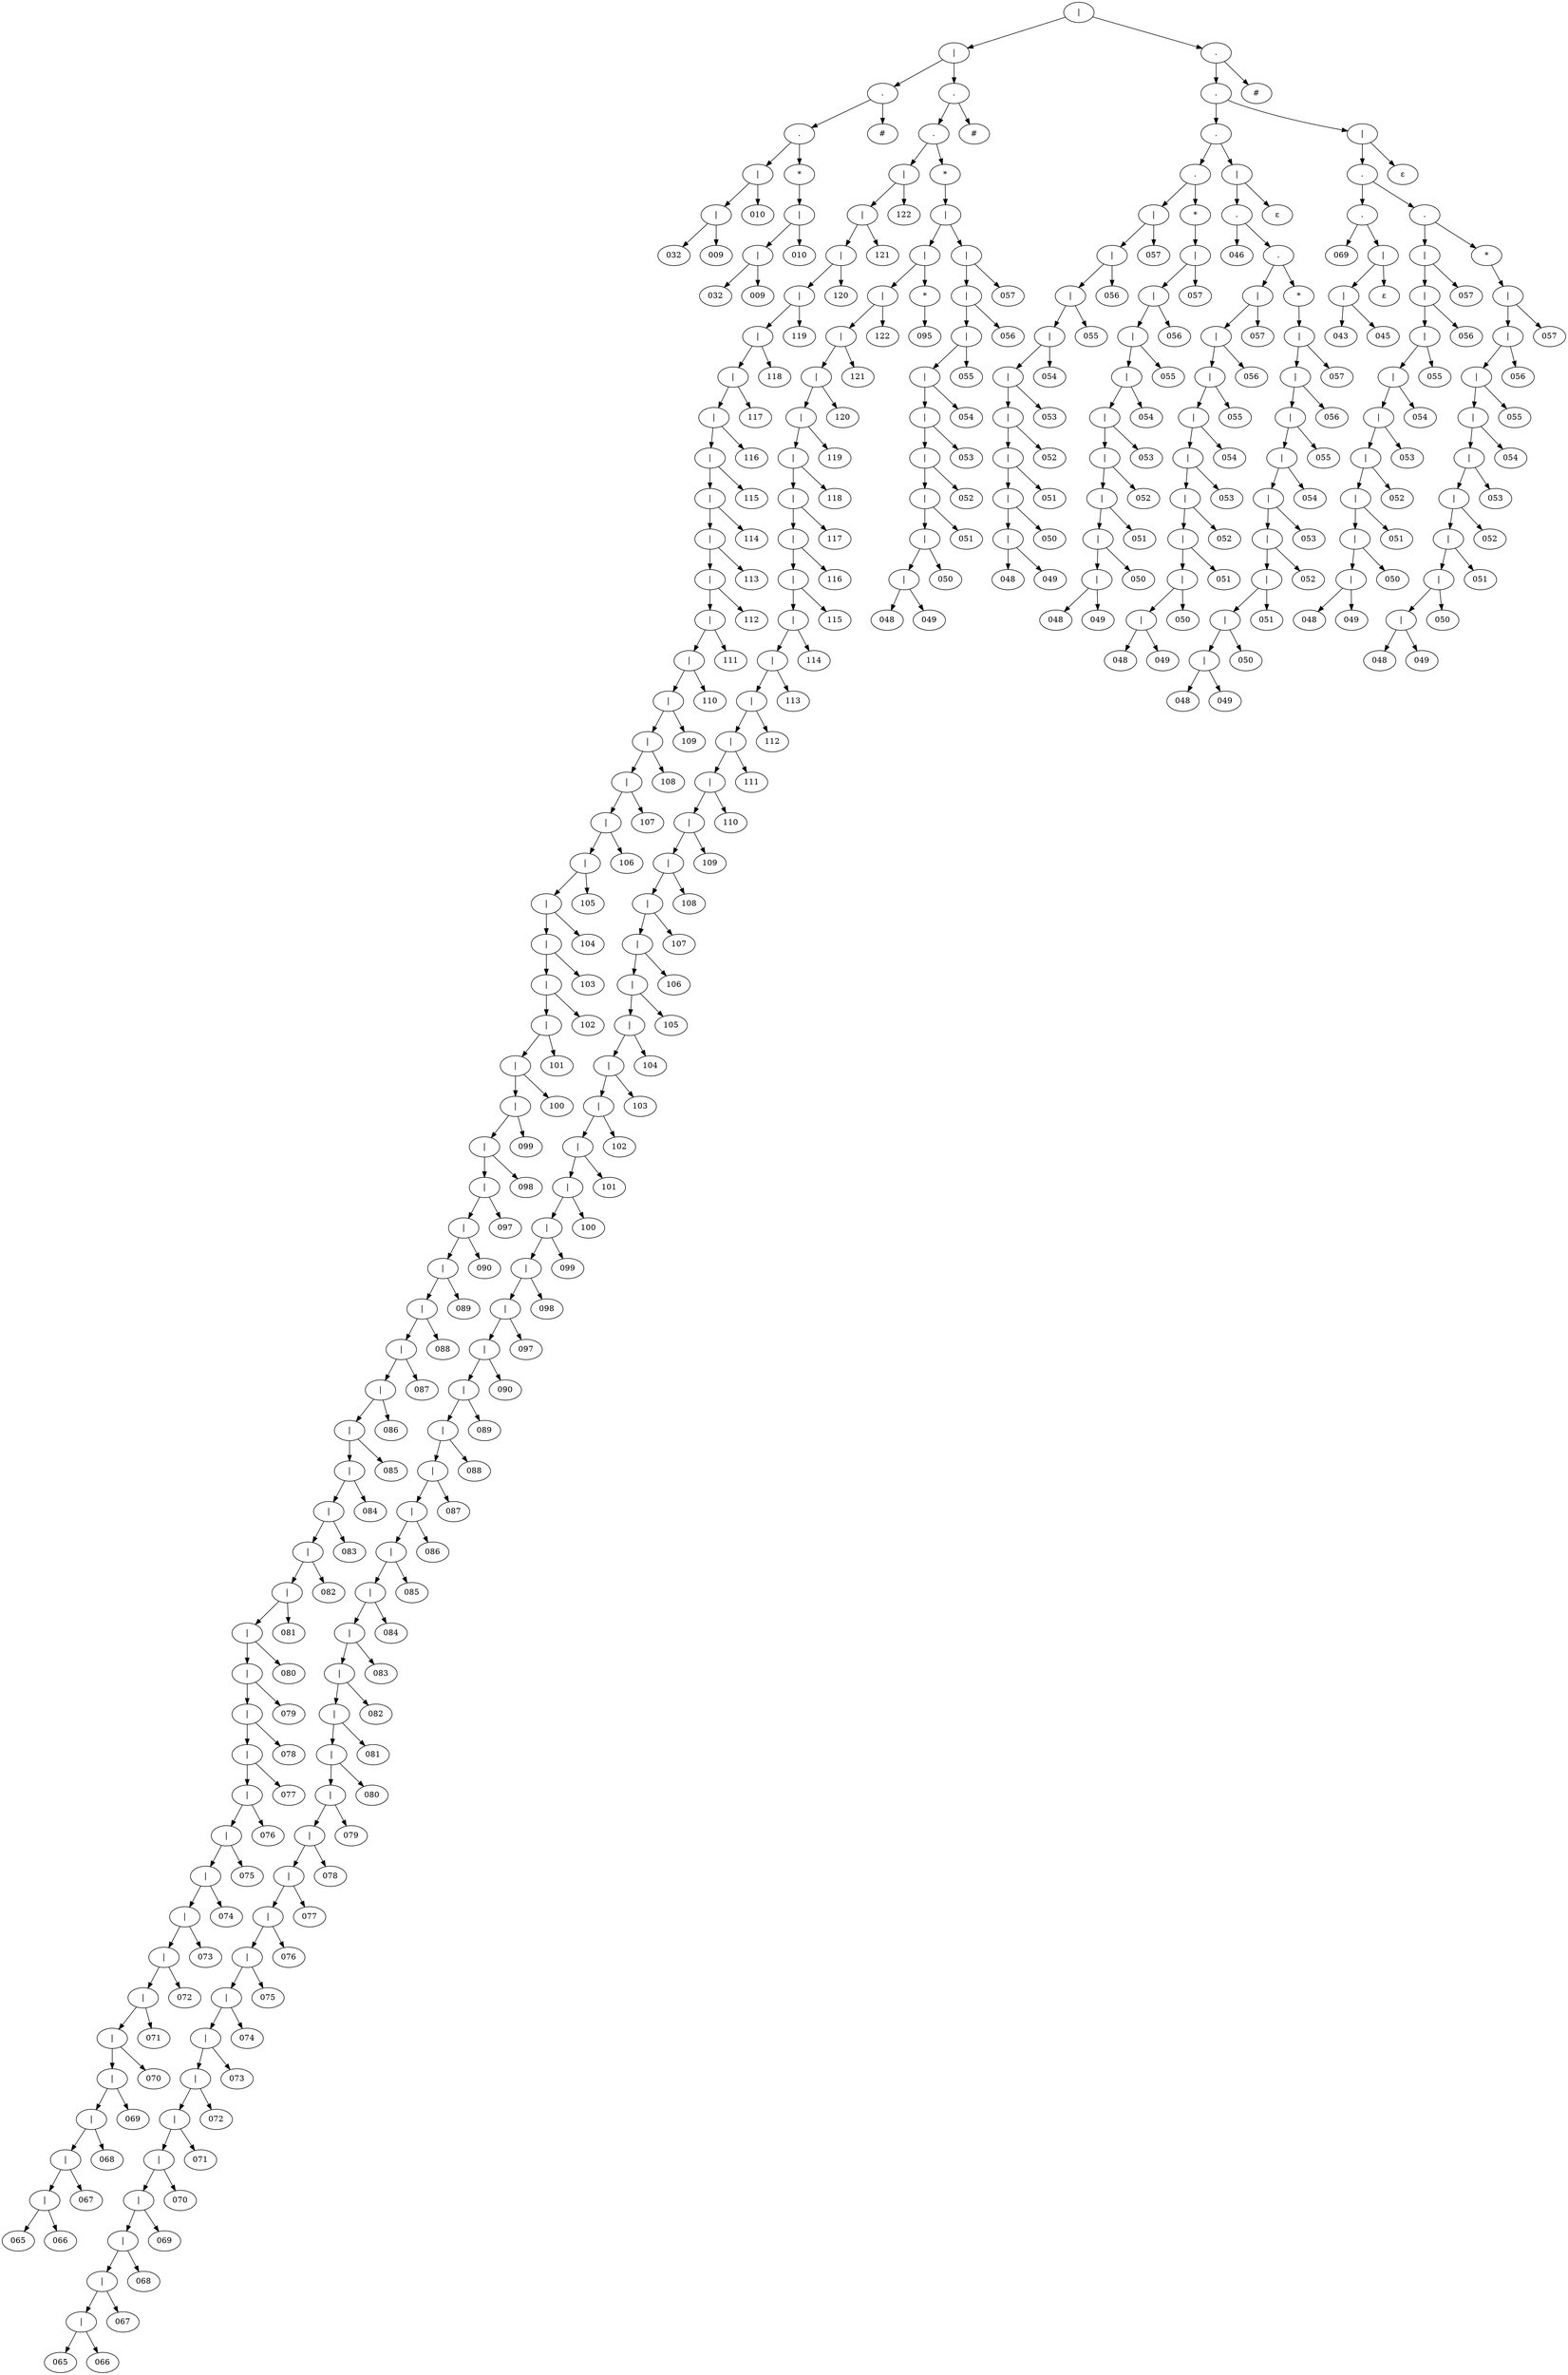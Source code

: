 digraph tree {
	cbd35fa2d4b2470196e22d9d66d23e72 [label="|"]
	f5264347893340f0a4239eed09d8527c [label="|"]
	cbd35fa2d4b2470196e22d9d66d23e72 -> f5264347893340f0a4239eed09d8527c
	efef28cec46b4552a3c065d382ae9299 [label="."]
	f5264347893340f0a4239eed09d8527c -> efef28cec46b4552a3c065d382ae9299
	"057e8b98515749f29aeb0915d7026a24" [label="."]
	efef28cec46b4552a3c065d382ae9299 -> "057e8b98515749f29aeb0915d7026a24"
	"9ade06ffa8de4ad1bcbebdfe685f0f76" [label="|"]
	"057e8b98515749f29aeb0915d7026a24" -> "9ade06ffa8de4ad1bcbebdfe685f0f76"
	"2cba796ab0b0400fb56487a8b6e053da" [label="|"]
	"9ade06ffa8de4ad1bcbebdfe685f0f76" -> "2cba796ab0b0400fb56487a8b6e053da"
	"373dc7b4b1c74bb8a5c7ad65b717c3a9" [label=032]
	"2cba796ab0b0400fb56487a8b6e053da" -> "373dc7b4b1c74bb8a5c7ad65b717c3a9"
	"3d09251984ec4337925384808ab6431f" [label=009]
	"2cba796ab0b0400fb56487a8b6e053da" -> "3d09251984ec4337925384808ab6431f"
	"22dc25c1e5ae41e1837af86f7021f41a" [label=010]
	"9ade06ffa8de4ad1bcbebdfe685f0f76" -> "22dc25c1e5ae41e1837af86f7021f41a"
	"53246bb953064484b94800251ed1361b" [label="*"]
	"057e8b98515749f29aeb0915d7026a24" -> "53246bb953064484b94800251ed1361b"
	"1a0a9a4e7706469c8ed91731888a28f2" [label="|"]
	"53246bb953064484b94800251ed1361b" -> "1a0a9a4e7706469c8ed91731888a28f2"
	f359b5b12f3c4a10b31ba6ab62fd41fb [label="|"]
	"1a0a9a4e7706469c8ed91731888a28f2" -> f359b5b12f3c4a10b31ba6ab62fd41fb
	"370d06d39d26401e80e7f6d0d9098728" [label=032]
	f359b5b12f3c4a10b31ba6ab62fd41fb -> "370d06d39d26401e80e7f6d0d9098728"
	"8b8ec8c88bc44e6ea1144e7afb371a45" [label=009]
	f359b5b12f3c4a10b31ba6ab62fd41fb -> "8b8ec8c88bc44e6ea1144e7afb371a45"
	ec01cfd93e4a4d9f82075fb538e04f06 [label=010]
	"1a0a9a4e7706469c8ed91731888a28f2" -> ec01cfd93e4a4d9f82075fb538e04f06
	"3f0b511a72714cfabb83a08d1b4d1052" [label="#"]
	efef28cec46b4552a3c065d382ae9299 -> "3f0b511a72714cfabb83a08d1b4d1052"
	"9f6ea2d811854147a49bb3ebf88f24ad" [label="."]
	f5264347893340f0a4239eed09d8527c -> "9f6ea2d811854147a49bb3ebf88f24ad"
	"6ae12d701c994fcca855b331e5a1c6ff" [label="."]
	"9f6ea2d811854147a49bb3ebf88f24ad" -> "6ae12d701c994fcca855b331e5a1c6ff"
	"61cca48a604c481abd6195379be9b21f" [label="|"]
	"6ae12d701c994fcca855b331e5a1c6ff" -> "61cca48a604c481abd6195379be9b21f"
	a9837959717b4ee687234dd7f72401c9 [label="|"]
	"61cca48a604c481abd6195379be9b21f" -> a9837959717b4ee687234dd7f72401c9
	"39f0129f71e0439b88a7524b24ab1d89" [label="|"]
	a9837959717b4ee687234dd7f72401c9 -> "39f0129f71e0439b88a7524b24ab1d89"
	b3f1d2b439de482194db577c67feb3d4 [label="|"]
	"39f0129f71e0439b88a7524b24ab1d89" -> b3f1d2b439de482194db577c67feb3d4
	dacdf2a29ac943a7a58b50919cd66a43 [label="|"]
	b3f1d2b439de482194db577c67feb3d4 -> dacdf2a29ac943a7a58b50919cd66a43
	"1c2a213a677540019650dd9facae8018" [label="|"]
	dacdf2a29ac943a7a58b50919cd66a43 -> "1c2a213a677540019650dd9facae8018"
	"3755991cf41d43b2affb3700f862a0b2" [label="|"]
	"1c2a213a677540019650dd9facae8018" -> "3755991cf41d43b2affb3700f862a0b2"
	ebd13b20f2e6411ea0de96652d01ccf9 [label="|"]
	"3755991cf41d43b2affb3700f862a0b2" -> ebd13b20f2e6411ea0de96652d01ccf9
	"5d8ee783f2144cef898635b71bf38b2d" [label="|"]
	ebd13b20f2e6411ea0de96652d01ccf9 -> "5d8ee783f2144cef898635b71bf38b2d"
	"7ad8d22f8e0e44479a5aa656786b3d13" [label="|"]
	"5d8ee783f2144cef898635b71bf38b2d" -> "7ad8d22f8e0e44479a5aa656786b3d13"
	a1165f9aec474243bbc13a7cd418f8c0 [label="|"]
	"7ad8d22f8e0e44479a5aa656786b3d13" -> a1165f9aec474243bbc13a7cd418f8c0
	c77f54e636284a5aa4e8e5eb3302b40a [label="|"]
	a1165f9aec474243bbc13a7cd418f8c0 -> c77f54e636284a5aa4e8e5eb3302b40a
	c8a6cbfc93924926b0e96a3310306d30 [label="|"]
	c77f54e636284a5aa4e8e5eb3302b40a -> c8a6cbfc93924926b0e96a3310306d30
	"1985bf68f31c4528894369c0eab76708" [label="|"]
	c8a6cbfc93924926b0e96a3310306d30 -> "1985bf68f31c4528894369c0eab76708"
	"42424c75392e4b8982582f3df26000ed" [label="|"]
	"1985bf68f31c4528894369c0eab76708" -> "42424c75392e4b8982582f3df26000ed"
	"32b4b0b7e46345aa82ff8bac9482b40c" [label="|"]
	"42424c75392e4b8982582f3df26000ed" -> "32b4b0b7e46345aa82ff8bac9482b40c"
	bb9320df14dc410fb1166dbd57c4008e [label="|"]
	"32b4b0b7e46345aa82ff8bac9482b40c" -> bb9320df14dc410fb1166dbd57c4008e
	"7d3e83e9f24b4609a8da3e21cc3f322c" [label="|"]
	bb9320df14dc410fb1166dbd57c4008e -> "7d3e83e9f24b4609a8da3e21cc3f322c"
	f6a1c1e120c7406daa27feeb68ff38c6 [label="|"]
	"7d3e83e9f24b4609a8da3e21cc3f322c" -> f6a1c1e120c7406daa27feeb68ff38c6
	bba22c5cf862428096a2dc82edd86c1f [label="|"]
	f6a1c1e120c7406daa27feeb68ff38c6 -> bba22c5cf862428096a2dc82edd86c1f
	"3277cfe50d3a4bc886fb6ac5b288100a" [label="|"]
	bba22c5cf862428096a2dc82edd86c1f -> "3277cfe50d3a4bc886fb6ac5b288100a"
	"1caec943d36349488fa2f5dd064509b7" [label="|"]
	"3277cfe50d3a4bc886fb6ac5b288100a" -> "1caec943d36349488fa2f5dd064509b7"
	c83d9be527204486b268171571fac2e0 [label="|"]
	"1caec943d36349488fa2f5dd064509b7" -> c83d9be527204486b268171571fac2e0
	"2ed627953a384b9c83f4c201b2863d79" [label="|"]
	c83d9be527204486b268171571fac2e0 -> "2ed627953a384b9c83f4c201b2863d79"
	cdce7c7b5fca4d06a9c1423a16447d03 [label="|"]
	"2ed627953a384b9c83f4c201b2863d79" -> cdce7c7b5fca4d06a9c1423a16447d03
	fd7a0b639ba94884994421732b147a6e [label="|"]
	cdce7c7b5fca4d06a9c1423a16447d03 -> fd7a0b639ba94884994421732b147a6e
	"5df90c80711e43afa90f0487668f087f" [label="|"]
	fd7a0b639ba94884994421732b147a6e -> "5df90c80711e43afa90f0487668f087f"
	"86e1796392684ac586a18da4eed9e095" [label="|"]
	"5df90c80711e43afa90f0487668f087f" -> "86e1796392684ac586a18da4eed9e095"
	"86bdc774aece4a6e904fee4674fcb726" [label="|"]
	"86e1796392684ac586a18da4eed9e095" -> "86bdc774aece4a6e904fee4674fcb726"
	"7bcadfab7f9d442d8260b7ddd769972e" [label="|"]
	"86bdc774aece4a6e904fee4674fcb726" -> "7bcadfab7f9d442d8260b7ddd769972e"
	ae0dee10e89e43a4a720e73565672a19 [label="|"]
	"7bcadfab7f9d442d8260b7ddd769972e" -> ae0dee10e89e43a4a720e73565672a19
	fd9b4493ca7e4a9ebfdfc64a9b98faa0 [label="|"]
	ae0dee10e89e43a4a720e73565672a19 -> fd9b4493ca7e4a9ebfdfc64a9b98faa0
	"3926c0ec22a34f3b9394fa7ebe083fe5" [label="|"]
	fd9b4493ca7e4a9ebfdfc64a9b98faa0 -> "3926c0ec22a34f3b9394fa7ebe083fe5"
	"3e277c4b65c84da3916e298e5d8fa989" [label="|"]
	"3926c0ec22a34f3b9394fa7ebe083fe5" -> "3e277c4b65c84da3916e298e5d8fa989"
	cfbbb7fe436b4478b48605b28157dad3 [label="|"]
	"3e277c4b65c84da3916e298e5d8fa989" -> cfbbb7fe436b4478b48605b28157dad3
	a815bf3c5cdf4f48983da8de64db781a [label="|"]
	cfbbb7fe436b4478b48605b28157dad3 -> a815bf3c5cdf4f48983da8de64db781a
	"3936f204030a41408504801f003c2626" [label="|"]
	a815bf3c5cdf4f48983da8de64db781a -> "3936f204030a41408504801f003c2626"
	"9c0b5b3ebc36492586a19624294fb3e1" [label="|"]
	"3936f204030a41408504801f003c2626" -> "9c0b5b3ebc36492586a19624294fb3e1"
	"85c4415a3b0649019fff210e776c4f90" [label="|"]
	"9c0b5b3ebc36492586a19624294fb3e1" -> "85c4415a3b0649019fff210e776c4f90"
	"4ad8d25e39ab4c2ba7015f89b463b6ed" [label="|"]
	"85c4415a3b0649019fff210e776c4f90" -> "4ad8d25e39ab4c2ba7015f89b463b6ed"
	"92f2562e37694bdc8e720b6ba775cbdf" [label="|"]
	"4ad8d25e39ab4c2ba7015f89b463b6ed" -> "92f2562e37694bdc8e720b6ba775cbdf"
	f8fa3969918240cd9368fbe1b9ac5e55 [label="|"]
	"92f2562e37694bdc8e720b6ba775cbdf" -> f8fa3969918240cd9368fbe1b9ac5e55
	"416d90f3802c490485663b0587abf9eb" [label="|"]
	f8fa3969918240cd9368fbe1b9ac5e55 -> "416d90f3802c490485663b0587abf9eb"
	"35ac59c1eb6242f08ae1775b23b60cb6" [label="|"]
	"416d90f3802c490485663b0587abf9eb" -> "35ac59c1eb6242f08ae1775b23b60cb6"
	"93fb77ba1d724636ac5d187c09682084" [label="|"]
	"35ac59c1eb6242f08ae1775b23b60cb6" -> "93fb77ba1d724636ac5d187c09682084"
	"25e43f0ee7e547debee64a3ffade6bd0" [label="|"]
	"93fb77ba1d724636ac5d187c09682084" -> "25e43f0ee7e547debee64a3ffade6bd0"
	"13cd45c763d1412ba268d9f867b27e8c" [label="|"]
	"25e43f0ee7e547debee64a3ffade6bd0" -> "13cd45c763d1412ba268d9f867b27e8c"
	"5d79b9254f1f4e8b80eb393dab31221f" [label="|"]
	"13cd45c763d1412ba268d9f867b27e8c" -> "5d79b9254f1f4e8b80eb393dab31221f"
	"08964785f4434fc3b544b8674a0c031a" [label="|"]
	"5d79b9254f1f4e8b80eb393dab31221f" -> "08964785f4434fc3b544b8674a0c031a"
	ff23414758df496294a181925908defa [label="|"]
	"08964785f4434fc3b544b8674a0c031a" -> ff23414758df496294a181925908defa
	"36d21bacdbc64e759a68f7fea93f3b1f" [label="|"]
	ff23414758df496294a181925908defa -> "36d21bacdbc64e759a68f7fea93f3b1f"
	"7bfd2f89051143ebbcc1a2e80961f45e" [label=065]
	"36d21bacdbc64e759a68f7fea93f3b1f" -> "7bfd2f89051143ebbcc1a2e80961f45e"
	"66cf4fdc429e437896c66fa11a7c7a5a" [label=066]
	"36d21bacdbc64e759a68f7fea93f3b1f" -> "66cf4fdc429e437896c66fa11a7c7a5a"
	"9bbd50b14a77400c83e680592ef5fa84" [label=067]
	ff23414758df496294a181925908defa -> "9bbd50b14a77400c83e680592ef5fa84"
	"59a57a2af7084ecdacc1093921704270" [label=068]
	"08964785f4434fc3b544b8674a0c031a" -> "59a57a2af7084ecdacc1093921704270"
	"6edff00ff1a64cc98e4ece779bd1a45c" [label=069]
	"5d79b9254f1f4e8b80eb393dab31221f" -> "6edff00ff1a64cc98e4ece779bd1a45c"
	"7d89a6d2e1a64028b90a544681a21037" [label=070]
	"13cd45c763d1412ba268d9f867b27e8c" -> "7d89a6d2e1a64028b90a544681a21037"
	"6609e0dec8fc49e6acb71c668b31ae53" [label=071]
	"25e43f0ee7e547debee64a3ffade6bd0" -> "6609e0dec8fc49e6acb71c668b31ae53"
	"919bdf13e95047c9b13188e2ffd3595b" [label=072]
	"93fb77ba1d724636ac5d187c09682084" -> "919bdf13e95047c9b13188e2ffd3595b"
	"24e3e641ea884cb393ea1022b9753f98" [label=073]
	"35ac59c1eb6242f08ae1775b23b60cb6" -> "24e3e641ea884cb393ea1022b9753f98"
	be0e253e081f4587b8bca8a4603ff3dd [label=074]
	"416d90f3802c490485663b0587abf9eb" -> be0e253e081f4587b8bca8a4603ff3dd
	"1a321b3ec4c0487f94eda206e7ba2ae7" [label=075]
	f8fa3969918240cd9368fbe1b9ac5e55 -> "1a321b3ec4c0487f94eda206e7ba2ae7"
	"58ca1c0765a74c17aedadcb6ee0b0459" [label=076]
	"92f2562e37694bdc8e720b6ba775cbdf" -> "58ca1c0765a74c17aedadcb6ee0b0459"
	"47379e7c7cd24d39959c915605cebf2b" [label=077]
	"4ad8d25e39ab4c2ba7015f89b463b6ed" -> "47379e7c7cd24d39959c915605cebf2b"
	"30ef917f06df4ea083d491f8b1cdba01" [label=078]
	"85c4415a3b0649019fff210e776c4f90" -> "30ef917f06df4ea083d491f8b1cdba01"
	a5ec01827b11407aa72a629759d8419c [label=079]
	"9c0b5b3ebc36492586a19624294fb3e1" -> a5ec01827b11407aa72a629759d8419c
	"926a3a271f174390bf20a7c862176741" [label=080]
	"3936f204030a41408504801f003c2626" -> "926a3a271f174390bf20a7c862176741"
	aa991b5097a743e18c51db89aec0b25f [label=081]
	a815bf3c5cdf4f48983da8de64db781a -> aa991b5097a743e18c51db89aec0b25f
	"98e8b2e2029543a5ac19d465bb041071" [label=082]
	cfbbb7fe436b4478b48605b28157dad3 -> "98e8b2e2029543a5ac19d465bb041071"
	"10018471d21f49c9a8088b42e761223f" [label=083]
	"3e277c4b65c84da3916e298e5d8fa989" -> "10018471d21f49c9a8088b42e761223f"
	dfbc0ebaf6b74e51960dfe166f22ae8d [label=084]
	"3926c0ec22a34f3b9394fa7ebe083fe5" -> dfbc0ebaf6b74e51960dfe166f22ae8d
	"8c43eb6b0684477a8b6e5a802ede0f69" [label=085]
	fd9b4493ca7e4a9ebfdfc64a9b98faa0 -> "8c43eb6b0684477a8b6e5a802ede0f69"
	"45c98cb5e8134df2baff68e6f9959dca" [label=086]
	ae0dee10e89e43a4a720e73565672a19 -> "45c98cb5e8134df2baff68e6f9959dca"
	"0f50f26f7f9840369264bc2f26f6453d" [label=087]
	"7bcadfab7f9d442d8260b7ddd769972e" -> "0f50f26f7f9840369264bc2f26f6453d"
	"93f8cc9383be44958e307f101827c014" [label=088]
	"86bdc774aece4a6e904fee4674fcb726" -> "93f8cc9383be44958e307f101827c014"
	"0c610cffcf6749038774ad746f69a94b" [label=089]
	"86e1796392684ac586a18da4eed9e095" -> "0c610cffcf6749038774ad746f69a94b"
	fcdad56d9db24b0192a558b973da1390 [label=090]
	"5df90c80711e43afa90f0487668f087f" -> fcdad56d9db24b0192a558b973da1390
	ec8e74cf97d74c72acb8c5370ae1fdd7 [label=097]
	fd7a0b639ba94884994421732b147a6e -> ec8e74cf97d74c72acb8c5370ae1fdd7
	dcfb3823502e4c2cb77c26087632cc34 [label=098]
	cdce7c7b5fca4d06a9c1423a16447d03 -> dcfb3823502e4c2cb77c26087632cc34
	"271e90bb6c054c3fa9ba6a99f3c164a0" [label=099]
	"2ed627953a384b9c83f4c201b2863d79" -> "271e90bb6c054c3fa9ba6a99f3c164a0"
	"63f7ad42706d4fbab1b5abf4a9f33473" [label=100]
	c83d9be527204486b268171571fac2e0 -> "63f7ad42706d4fbab1b5abf4a9f33473"
	aedc2037c6b34316adda32ecefe2d5ba [label=101]
	"1caec943d36349488fa2f5dd064509b7" -> aedc2037c6b34316adda32ecefe2d5ba
	"1e4e9d271a7e42c796e1da334615be1b" [label=102]
	"3277cfe50d3a4bc886fb6ac5b288100a" -> "1e4e9d271a7e42c796e1da334615be1b"
	"411af184630b44729f864141ab42d12a" [label=103]
	bba22c5cf862428096a2dc82edd86c1f -> "411af184630b44729f864141ab42d12a"
	"6ed02b3b918a4889a7aa71937ae3934c" [label=104]
	f6a1c1e120c7406daa27feeb68ff38c6 -> "6ed02b3b918a4889a7aa71937ae3934c"
	f03ee148a8ec485ca66bc10c38766537 [label=105]
	"7d3e83e9f24b4609a8da3e21cc3f322c" -> f03ee148a8ec485ca66bc10c38766537
	"1373971267244aebb9756f17d438a714" [label=106]
	bb9320df14dc410fb1166dbd57c4008e -> "1373971267244aebb9756f17d438a714"
	"0e66a9ec9d674f5e888eff72540f8126" [label=107]
	"32b4b0b7e46345aa82ff8bac9482b40c" -> "0e66a9ec9d674f5e888eff72540f8126"
	ad1b1444793f420e90ece37fd5220d50 [label=108]
	"42424c75392e4b8982582f3df26000ed" -> ad1b1444793f420e90ece37fd5220d50
	bc017d2ad3ba45328db1468dafdc850b [label=109]
	"1985bf68f31c4528894369c0eab76708" -> bc017d2ad3ba45328db1468dafdc850b
	"8b38909c258148f89a87050be77a1ccc" [label=110]
	c8a6cbfc93924926b0e96a3310306d30 -> "8b38909c258148f89a87050be77a1ccc"
	c65f021dc2554b048fb5a95abab47697 [label=111]
	c77f54e636284a5aa4e8e5eb3302b40a -> c65f021dc2554b048fb5a95abab47697
	"44b2223b30f142cd8cc693189b466b53" [label=112]
	a1165f9aec474243bbc13a7cd418f8c0 -> "44b2223b30f142cd8cc693189b466b53"
	"50e3fd5be8cb4f3a861c529bea2bc6e1" [label=113]
	"7ad8d22f8e0e44479a5aa656786b3d13" -> "50e3fd5be8cb4f3a861c529bea2bc6e1"
	"509c675b270743818399992e317e870d" [label=114]
	"5d8ee783f2144cef898635b71bf38b2d" -> "509c675b270743818399992e317e870d"
	"68ca26d03b9c4802aadafaef225b783d" [label=115]
	ebd13b20f2e6411ea0de96652d01ccf9 -> "68ca26d03b9c4802aadafaef225b783d"
	"30560bdd723a4c23a6fcb500b315b634" [label=116]
	"3755991cf41d43b2affb3700f862a0b2" -> "30560bdd723a4c23a6fcb500b315b634"
	"6ff657461c2943d2b532fe326984aeae" [label=117]
	"1c2a213a677540019650dd9facae8018" -> "6ff657461c2943d2b532fe326984aeae"
	"6dda105924d4493aaf19a4a3544e03f7" [label=118]
	dacdf2a29ac943a7a58b50919cd66a43 -> "6dda105924d4493aaf19a4a3544e03f7"
	e0aab66501704e9e9b53c8060277ecb1 [label=119]
	b3f1d2b439de482194db577c67feb3d4 -> e0aab66501704e9e9b53c8060277ecb1
	c1aa5639fd1a46ea8f0e206daf4e6431 [label=120]
	"39f0129f71e0439b88a7524b24ab1d89" -> c1aa5639fd1a46ea8f0e206daf4e6431
	"443d99891668465e843a31a858815e52" [label=121]
	a9837959717b4ee687234dd7f72401c9 -> "443d99891668465e843a31a858815e52"
	"8c12fc2550bc499d8b577197f93e8863" [label=122]
	"61cca48a604c481abd6195379be9b21f" -> "8c12fc2550bc499d8b577197f93e8863"
	d2daf06eccc747f1abdda4ed358af102 [label="*"]
	"6ae12d701c994fcca855b331e5a1c6ff" -> d2daf06eccc747f1abdda4ed358af102
	c08517f66cc8488fbb0dbe12dd6a96aa [label="|"]
	d2daf06eccc747f1abdda4ed358af102 -> c08517f66cc8488fbb0dbe12dd6a96aa
	"834fd4b4dd224ba98b31d8f68485c403" [label="|"]
	c08517f66cc8488fbb0dbe12dd6a96aa -> "834fd4b4dd224ba98b31d8f68485c403"
	c0c78a5231754ed886687957f2d9523f [label="|"]
	"834fd4b4dd224ba98b31d8f68485c403" -> c0c78a5231754ed886687957f2d9523f
	"7a7de3f27bae4b4e8d19c119dcd8e6d4" [label="|"]
	c0c78a5231754ed886687957f2d9523f -> "7a7de3f27bae4b4e8d19c119dcd8e6d4"
	a73ce137b1cf4e5bbea7fc4fcf4aa061 [label="|"]
	"7a7de3f27bae4b4e8d19c119dcd8e6d4" -> a73ce137b1cf4e5bbea7fc4fcf4aa061
	"79a77b0cc4784c9784931382dd76154d" [label="|"]
	a73ce137b1cf4e5bbea7fc4fcf4aa061 -> "79a77b0cc4784c9784931382dd76154d"
	"40f9d13a5d77400da08bccee7635f6c5" [label="|"]
	"79a77b0cc4784c9784931382dd76154d" -> "40f9d13a5d77400da08bccee7635f6c5"
	dcbc5a6b731a471386f807bb17daa48a [label="|"]
	"40f9d13a5d77400da08bccee7635f6c5" -> dcbc5a6b731a471386f807bb17daa48a
	"474c8d18de1146f4a826416b623cc0b4" [label="|"]
	dcbc5a6b731a471386f807bb17daa48a -> "474c8d18de1146f4a826416b623cc0b4"
	ff1b52c5525d4d3e8565c5cc2307aa01 [label="|"]
	"474c8d18de1146f4a826416b623cc0b4" -> ff1b52c5525d4d3e8565c5cc2307aa01
	fcf21905ed2f485db0731221e59baa4c [label="|"]
	ff1b52c5525d4d3e8565c5cc2307aa01 -> fcf21905ed2f485db0731221e59baa4c
	"647d643253974f91b051de68264fed1a" [label="|"]
	fcf21905ed2f485db0731221e59baa4c -> "647d643253974f91b051de68264fed1a"
	"4250166350904204aef8ea3dcc7dff36" [label="|"]
	"647d643253974f91b051de68264fed1a" -> "4250166350904204aef8ea3dcc7dff36"
	"97b9e5d32aaf4516bd3347ec5c0b89ca" [label="|"]
	"4250166350904204aef8ea3dcc7dff36" -> "97b9e5d32aaf4516bd3347ec5c0b89ca"
	"931085cea0e34f30aa29fd252a3d8095" [label="|"]
	"97b9e5d32aaf4516bd3347ec5c0b89ca" -> "931085cea0e34f30aa29fd252a3d8095"
	f30402cf905e4a5ea364d2152765fcdf [label="|"]
	"931085cea0e34f30aa29fd252a3d8095" -> f30402cf905e4a5ea364d2152765fcdf
	"2582e4e278034027a83e375e66aac16a" [label="|"]
	f30402cf905e4a5ea364d2152765fcdf -> "2582e4e278034027a83e375e66aac16a"
	c54d37347c3b4db096b2d6414e476105 [label="|"]
	"2582e4e278034027a83e375e66aac16a" -> c54d37347c3b4db096b2d6414e476105
	"81e3b1242e03441f98e3bcea8779a85b" [label="|"]
	c54d37347c3b4db096b2d6414e476105 -> "81e3b1242e03441f98e3bcea8779a85b"
	"0164e6a06b2b4d23a6159329c35d0704" [label="|"]
	"81e3b1242e03441f98e3bcea8779a85b" -> "0164e6a06b2b4d23a6159329c35d0704"
	a482cb3141d842239a7c94bab14ff75b [label="|"]
	"0164e6a06b2b4d23a6159329c35d0704" -> a482cb3141d842239a7c94bab14ff75b
	"216fb38309b24158bb0788a052ffc093" [label="|"]
	a482cb3141d842239a7c94bab14ff75b -> "216fb38309b24158bb0788a052ffc093"
	e6a9589626ac449b8dd84817c7b94b7f [label="|"]
	"216fb38309b24158bb0788a052ffc093" -> e6a9589626ac449b8dd84817c7b94b7f
	"73ece99bc8a24b488a015a9c5f7c4356" [label="|"]
	e6a9589626ac449b8dd84817c7b94b7f -> "73ece99bc8a24b488a015a9c5f7c4356"
	e8732c3d04cc4fc8ba93121acd3e6d47 [label="|"]
	"73ece99bc8a24b488a015a9c5f7c4356" -> e8732c3d04cc4fc8ba93121acd3e6d47
	"4d2817e8566b4ff783741679a487de02" [label="|"]
	e8732c3d04cc4fc8ba93121acd3e6d47 -> "4d2817e8566b4ff783741679a487de02"
	"2c0e43e9d65948af87d3d19b6bf40058" [label="|"]
	"4d2817e8566b4ff783741679a487de02" -> "2c0e43e9d65948af87d3d19b6bf40058"
	"6f92ac6bc7e6403796b2c23ef9ff0ca7" [label="|"]
	"2c0e43e9d65948af87d3d19b6bf40058" -> "6f92ac6bc7e6403796b2c23ef9ff0ca7"
	"17ed2dbecd294102a2bbcfabfdb79d88" [label="|"]
	"6f92ac6bc7e6403796b2c23ef9ff0ca7" -> "17ed2dbecd294102a2bbcfabfdb79d88"
	b65512bcfa32456c950dd0a72d091b7d [label="|"]
	"17ed2dbecd294102a2bbcfabfdb79d88" -> b65512bcfa32456c950dd0a72d091b7d
	"5b50ff0dedd74872bb7927794a299515" [label="|"]
	b65512bcfa32456c950dd0a72d091b7d -> "5b50ff0dedd74872bb7927794a299515"
	bcb25e52e0cc44178dd8d6003755aade [label="|"]
	"5b50ff0dedd74872bb7927794a299515" -> bcb25e52e0cc44178dd8d6003755aade
	b640eb8519b3416286b765d4306b72a5 [label="|"]
	bcb25e52e0cc44178dd8d6003755aade -> b640eb8519b3416286b765d4306b72a5
	"84a02f64ec934a259d003d85b4b1de95" [label="|"]
	b640eb8519b3416286b765d4306b72a5 -> "84a02f64ec934a259d003d85b4b1de95"
	"2cf5b9cd77094375a3a994b67f6a2634" [label="|"]
	"84a02f64ec934a259d003d85b4b1de95" -> "2cf5b9cd77094375a3a994b67f6a2634"
	"6c7fe3996cb0410a9a880ae7a5eec23a" [label="|"]
	"2cf5b9cd77094375a3a994b67f6a2634" -> "6c7fe3996cb0410a9a880ae7a5eec23a"
	"5458f84f8a4f40ad9444d56611206c6a" [label="|"]
	"6c7fe3996cb0410a9a880ae7a5eec23a" -> "5458f84f8a4f40ad9444d56611206c6a"
	cec58aaf48284cf78de6777693671bcc [label="|"]
	"5458f84f8a4f40ad9444d56611206c6a" -> cec58aaf48284cf78de6777693671bcc
	b58f7dba20494df4826f224a297e2fea [label="|"]
	cec58aaf48284cf78de6777693671bcc -> b58f7dba20494df4826f224a297e2fea
	d6d45a78ccf84baba10e70a0391a560b [label="|"]
	b58f7dba20494df4826f224a297e2fea -> d6d45a78ccf84baba10e70a0391a560b
	"70a87a14eb164525ac1153c192188f33" [label="|"]
	d6d45a78ccf84baba10e70a0391a560b -> "70a87a14eb164525ac1153c192188f33"
	b18709a7a2a34cdd83257c8029228430 [label="|"]
	"70a87a14eb164525ac1153c192188f33" -> b18709a7a2a34cdd83257c8029228430
	"2248ac254a19438c8d70dcdac2082fe3" [label="|"]
	b18709a7a2a34cdd83257c8029228430 -> "2248ac254a19438c8d70dcdac2082fe3"
	"8e24f8b752044009ba189e2d191f4461" [label="|"]
	"2248ac254a19438c8d70dcdac2082fe3" -> "8e24f8b752044009ba189e2d191f4461"
	d80c0bfc5e284bbc9699231e80af81f7 [label="|"]
	"8e24f8b752044009ba189e2d191f4461" -> d80c0bfc5e284bbc9699231e80af81f7
	"7031f807120d4d7faab7425dd6086d4c" [label="|"]
	d80c0bfc5e284bbc9699231e80af81f7 -> "7031f807120d4d7faab7425dd6086d4c"
	ff2aa16c6ab24ff2b785e3460a96dd7d [label="|"]
	"7031f807120d4d7faab7425dd6086d4c" -> ff2aa16c6ab24ff2b785e3460a96dd7d
	"9bbbbe53fb154efbbab34b0858eaf17b" [label="|"]
	ff2aa16c6ab24ff2b785e3460a96dd7d -> "9bbbbe53fb154efbbab34b0858eaf17b"
	c59f6a9b85e74131838e8bd407ddfdfb [label="|"]
	"9bbbbe53fb154efbbab34b0858eaf17b" -> c59f6a9b85e74131838e8bd407ddfdfb
	"4ba2c2bc9a7a481294fceefda9b8b7b6" [label="|"]
	c59f6a9b85e74131838e8bd407ddfdfb -> "4ba2c2bc9a7a481294fceefda9b8b7b6"
	"6456dda710bf468e82e8321543467c2a" [label="|"]
	"4ba2c2bc9a7a481294fceefda9b8b7b6" -> "6456dda710bf468e82e8321543467c2a"
	"924c9055597d481ab3e27bf5d1a8d8b2" [label="|"]
	"6456dda710bf468e82e8321543467c2a" -> "924c9055597d481ab3e27bf5d1a8d8b2"
	"222a5e162b7f469fb0bf919c23a5e659" [label="|"]
	"924c9055597d481ab3e27bf5d1a8d8b2" -> "222a5e162b7f469fb0bf919c23a5e659"
	"279769034e224fb296ea66ce45c627a4" [label=065]
	"222a5e162b7f469fb0bf919c23a5e659" -> "279769034e224fb296ea66ce45c627a4"
	"2f89d851566d4f01850001ef96bb5392" [label=066]
	"222a5e162b7f469fb0bf919c23a5e659" -> "2f89d851566d4f01850001ef96bb5392"
	"242d8a688cac44188eeda5cc4166fe27" [label=067]
	"924c9055597d481ab3e27bf5d1a8d8b2" -> "242d8a688cac44188eeda5cc4166fe27"
	"354dde6c6a8b4cdb8bb0a5e62cd10acf" [label=068]
	"6456dda710bf468e82e8321543467c2a" -> "354dde6c6a8b4cdb8bb0a5e62cd10acf"
	bcd09fe1a69644dd8359717d3e4babc3 [label=069]
	"4ba2c2bc9a7a481294fceefda9b8b7b6" -> bcd09fe1a69644dd8359717d3e4babc3
	"1a5ef7707cd6410aac0a1122389415d3" [label=070]
	c59f6a9b85e74131838e8bd407ddfdfb -> "1a5ef7707cd6410aac0a1122389415d3"
	"01b7b15d1c434bd39fe043adac684453" [label=071]
	"9bbbbe53fb154efbbab34b0858eaf17b" -> "01b7b15d1c434bd39fe043adac684453"
	"96f80243c7c44f42b83e81a702cc6bda" [label=072]
	ff2aa16c6ab24ff2b785e3460a96dd7d -> "96f80243c7c44f42b83e81a702cc6bda"
	d1a5da26b96140bfb4cc890a33094116 [label=073]
	"7031f807120d4d7faab7425dd6086d4c" -> d1a5da26b96140bfb4cc890a33094116
	"41165731e81f4e118bfc76d6bab0368f" [label=074]
	d80c0bfc5e284bbc9699231e80af81f7 -> "41165731e81f4e118bfc76d6bab0368f"
	"7719c29aaae94952be32da3173f2bc0d" [label=075]
	"8e24f8b752044009ba189e2d191f4461" -> "7719c29aaae94952be32da3173f2bc0d"
	"8c121ea452e1488f8b37ce0c2af60ffc" [label=076]
	"2248ac254a19438c8d70dcdac2082fe3" -> "8c121ea452e1488f8b37ce0c2af60ffc"
	"1c6e05455cc7495dad119ab925e334b7" [label=077]
	b18709a7a2a34cdd83257c8029228430 -> "1c6e05455cc7495dad119ab925e334b7"
	"48e5b461655943d680dceb32728c1d69" [label=078]
	"70a87a14eb164525ac1153c192188f33" -> "48e5b461655943d680dceb32728c1d69"
	"6166492e39294018a051c897c31c67b0" [label=079]
	d6d45a78ccf84baba10e70a0391a560b -> "6166492e39294018a051c897c31c67b0"
	"3145bd14fdd14bcd8e324a13f5af7863" [label=080]
	b58f7dba20494df4826f224a297e2fea -> "3145bd14fdd14bcd8e324a13f5af7863"
	"12b2340625a44046aa6a84729e385256" [label=081]
	cec58aaf48284cf78de6777693671bcc -> "12b2340625a44046aa6a84729e385256"
	f22b9e48593b4361888d51e6eb1a3792 [label=082]
	"5458f84f8a4f40ad9444d56611206c6a" -> f22b9e48593b4361888d51e6eb1a3792
	a4b4a004cb9640ce86fbdd22bc9964b0 [label=083]
	"6c7fe3996cb0410a9a880ae7a5eec23a" -> a4b4a004cb9640ce86fbdd22bc9964b0
	"9d38aeb1031e4450ac4b44721d6d05b7" [label=084]
	"2cf5b9cd77094375a3a994b67f6a2634" -> "9d38aeb1031e4450ac4b44721d6d05b7"
	"2544e7bc41cd4c53ba581ed41ef701dc" [label=085]
	"84a02f64ec934a259d003d85b4b1de95" -> "2544e7bc41cd4c53ba581ed41ef701dc"
	"62a66f4c730d4c13bcb57bcee30e9bd8" [label=086]
	b640eb8519b3416286b765d4306b72a5 -> "62a66f4c730d4c13bcb57bcee30e9bd8"
	c97f4899834744c095dd1c00ee3b20e0 [label=087]
	bcb25e52e0cc44178dd8d6003755aade -> c97f4899834744c095dd1c00ee3b20e0
	"39278592ece440f2af42286eff3be7dd" [label=088]
	"5b50ff0dedd74872bb7927794a299515" -> "39278592ece440f2af42286eff3be7dd"
	"192132b61c814790acbd7cca855d92e2" [label=089]
	b65512bcfa32456c950dd0a72d091b7d -> "192132b61c814790acbd7cca855d92e2"
	"89a90f999f4a43b685345d392bf1bf8b" [label=090]
	"17ed2dbecd294102a2bbcfabfdb79d88" -> "89a90f999f4a43b685345d392bf1bf8b"
	"2ff97cf716f94581a4f43b54296d5c76" [label=097]
	"6f92ac6bc7e6403796b2c23ef9ff0ca7" -> "2ff97cf716f94581a4f43b54296d5c76"
	"31d1d71aa7f646faabded283fb377c94" [label=098]
	"2c0e43e9d65948af87d3d19b6bf40058" -> "31d1d71aa7f646faabded283fb377c94"
	de0d6dde3c3941f5919be305c86c879f [label=099]
	"4d2817e8566b4ff783741679a487de02" -> de0d6dde3c3941f5919be305c86c879f
	"412c9c8fe8ad4982915a4dab343d9e42" [label=100]
	e8732c3d04cc4fc8ba93121acd3e6d47 -> "412c9c8fe8ad4982915a4dab343d9e42"
	"35e3fc9eb4d1427a8828047f7a696fcb" [label=101]
	"73ece99bc8a24b488a015a9c5f7c4356" -> "35e3fc9eb4d1427a8828047f7a696fcb"
	e244cd2fc9244951a93e3aa730ed7165 [label=102]
	e6a9589626ac449b8dd84817c7b94b7f -> e244cd2fc9244951a93e3aa730ed7165
	"612caf17065b4e6dae3b8dc765e5d073" [label=103]
	"216fb38309b24158bb0788a052ffc093" -> "612caf17065b4e6dae3b8dc765e5d073"
	"3aa82852ea6c4d1d9022d11e638aa040" [label=104]
	a482cb3141d842239a7c94bab14ff75b -> "3aa82852ea6c4d1d9022d11e638aa040"
	fd2431b0ae5e4fcfb7765bd94169220d [label=105]
	"0164e6a06b2b4d23a6159329c35d0704" -> fd2431b0ae5e4fcfb7765bd94169220d
	af388c02301141e29838eaf69de4728c [label=106]
	"81e3b1242e03441f98e3bcea8779a85b" -> af388c02301141e29838eaf69de4728c
	fde5f4a9c19f42038361853d688cd15b [label=107]
	c54d37347c3b4db096b2d6414e476105 -> fde5f4a9c19f42038361853d688cd15b
	e7586fff77854e098f8ba2f9fd0d679c [label=108]
	"2582e4e278034027a83e375e66aac16a" -> e7586fff77854e098f8ba2f9fd0d679c
	"6e5cb37282d04eadad636534a2fd0ada" [label=109]
	f30402cf905e4a5ea364d2152765fcdf -> "6e5cb37282d04eadad636534a2fd0ada"
	"7aa5ae4bbf404a8b81da67b2a0f8247f" [label=110]
	"931085cea0e34f30aa29fd252a3d8095" -> "7aa5ae4bbf404a8b81da67b2a0f8247f"
	"96482eeb0ff24e4d85e9c354d3f3cf1c" [label=111]
	"97b9e5d32aaf4516bd3347ec5c0b89ca" -> "96482eeb0ff24e4d85e9c354d3f3cf1c"
	"98a92cf7f67b4ea38a806e2d0b2ab779" [label=112]
	"4250166350904204aef8ea3dcc7dff36" -> "98a92cf7f67b4ea38a806e2d0b2ab779"
	"72596c9e43fa4ae19b822ceb7737332c" [label=113]
	"647d643253974f91b051de68264fed1a" -> "72596c9e43fa4ae19b822ceb7737332c"
	"4ed88853139c4cc7a021c6b277015dd5" [label=114]
	fcf21905ed2f485db0731221e59baa4c -> "4ed88853139c4cc7a021c6b277015dd5"
	"8ab0e5b7aa3c4757b0d7785755f2223e" [label=115]
	ff1b52c5525d4d3e8565c5cc2307aa01 -> "8ab0e5b7aa3c4757b0d7785755f2223e"
	f1a188364396497b8d52c9495a7ab493 [label=116]
	"474c8d18de1146f4a826416b623cc0b4" -> f1a188364396497b8d52c9495a7ab493
	d593e8e864b04328a59d7c8186a67cce [label=117]
	dcbc5a6b731a471386f807bb17daa48a -> d593e8e864b04328a59d7c8186a67cce
	"016849474927495082734a585867a294" [label=118]
	"40f9d13a5d77400da08bccee7635f6c5" -> "016849474927495082734a585867a294"
	ffbaede1bba94dcc9567318a95c5bd5c [label=119]
	"79a77b0cc4784c9784931382dd76154d" -> ffbaede1bba94dcc9567318a95c5bd5c
	"5103ec4c9ce34deca79c70a16a082a7a" [label=120]
	a73ce137b1cf4e5bbea7fc4fcf4aa061 -> "5103ec4c9ce34deca79c70a16a082a7a"
	"1c3d724a75eb4d4595092f21c0bf4e22" [label=121]
	"7a7de3f27bae4b4e8d19c119dcd8e6d4" -> "1c3d724a75eb4d4595092f21c0bf4e22"
	"87cdee769126483d9867aa58d92e6943" [label=122]
	c0c78a5231754ed886687957f2d9523f -> "87cdee769126483d9867aa58d92e6943"
	ea576c96965a4b618ea977e730a1710a [label="*"]
	"834fd4b4dd224ba98b31d8f68485c403" -> ea576c96965a4b618ea977e730a1710a
	"7d0e30050aee46b6912e666e81d3cef5" [label=095]
	ea576c96965a4b618ea977e730a1710a -> "7d0e30050aee46b6912e666e81d3cef5"
	"8587cb0534984b9fb1903ac20993e6aa" [label="|"]
	c08517f66cc8488fbb0dbe12dd6a96aa -> "8587cb0534984b9fb1903ac20993e6aa"
	"20b806d3f030483180cc221923d4f187" [label="|"]
	"8587cb0534984b9fb1903ac20993e6aa" -> "20b806d3f030483180cc221923d4f187"
	"75815faacc6b4477ae9ee0666884ba07" [label="|"]
	"20b806d3f030483180cc221923d4f187" -> "75815faacc6b4477ae9ee0666884ba07"
	dd2f6f5c3f6c458da7def4d6ebadc0ff [label="|"]
	"75815faacc6b4477ae9ee0666884ba07" -> dd2f6f5c3f6c458da7def4d6ebadc0ff
	"4b6f5bc259b14d1ebb1604926651d815" [label="|"]
	dd2f6f5c3f6c458da7def4d6ebadc0ff -> "4b6f5bc259b14d1ebb1604926651d815"
	"9d5ebcb572064f00afe352730777b42e" [label="|"]
	"4b6f5bc259b14d1ebb1604926651d815" -> "9d5ebcb572064f00afe352730777b42e"
	"8d7701da2e80471194e27ded2c46a74c" [label="|"]
	"9d5ebcb572064f00afe352730777b42e" -> "8d7701da2e80471194e27ded2c46a74c"
	"2172909c895448a8a7fe7a2ac9b81d69" [label="|"]
	"8d7701da2e80471194e27ded2c46a74c" -> "2172909c895448a8a7fe7a2ac9b81d69"
	"06f87d0b40dd4d5c85a51798e55b53f7" [label="|"]
	"2172909c895448a8a7fe7a2ac9b81d69" -> "06f87d0b40dd4d5c85a51798e55b53f7"
	e1d6dafda38347f496e15da75725a111 [label=048]
	"06f87d0b40dd4d5c85a51798e55b53f7" -> e1d6dafda38347f496e15da75725a111
	"1727316fd3e1455c9dcf8b11b7315b0b" [label=049]
	"06f87d0b40dd4d5c85a51798e55b53f7" -> "1727316fd3e1455c9dcf8b11b7315b0b"
	"85753343e39d438cb42dc068104915b3" [label=050]
	"2172909c895448a8a7fe7a2ac9b81d69" -> "85753343e39d438cb42dc068104915b3"
	fcdaef0b8d0f403981883b3ec1a61d0a [label=051]
	"8d7701da2e80471194e27ded2c46a74c" -> fcdaef0b8d0f403981883b3ec1a61d0a
	f5bb69102e834442976e1bf1052e6f28 [label=052]
	"9d5ebcb572064f00afe352730777b42e" -> f5bb69102e834442976e1bf1052e6f28
	"141de6ed8c5b47f88bba297f51fdcb83" [label=053]
	"4b6f5bc259b14d1ebb1604926651d815" -> "141de6ed8c5b47f88bba297f51fdcb83"
	"3b1990e314e94b459e37403777aa025f" [label=054]
	dd2f6f5c3f6c458da7def4d6ebadc0ff -> "3b1990e314e94b459e37403777aa025f"
	"9a1036d3562f4f1493666edc1e44f0e6" [label=055]
	"75815faacc6b4477ae9ee0666884ba07" -> "9a1036d3562f4f1493666edc1e44f0e6"
	"590bd92adaa44888b2eb8bfa9591b9f9" [label=056]
	"20b806d3f030483180cc221923d4f187" -> "590bd92adaa44888b2eb8bfa9591b9f9"
	"6431eadb0be244d4a2fdf4a440439021" [label=057]
	"8587cb0534984b9fb1903ac20993e6aa" -> "6431eadb0be244d4a2fdf4a440439021"
	"2ad9229f0fe444e3b0a485962329fd9a" [label="#"]
	"9f6ea2d811854147a49bb3ebf88f24ad" -> "2ad9229f0fe444e3b0a485962329fd9a"
	"5bca14600d464e8c8f6bdcc45783c064" [label="."]
	cbd35fa2d4b2470196e22d9d66d23e72 -> "5bca14600d464e8c8f6bdcc45783c064"
	"2138b10fd77d4e3999a96a6864b2e38a" [label="."]
	"5bca14600d464e8c8f6bdcc45783c064" -> "2138b10fd77d4e3999a96a6864b2e38a"
	"437b725ba6bd48a98f992a3f7c9446d9" [label="."]
	"2138b10fd77d4e3999a96a6864b2e38a" -> "437b725ba6bd48a98f992a3f7c9446d9"
	f1ce7181a68144d78a1a748d8adb2ed1 [label="."]
	"437b725ba6bd48a98f992a3f7c9446d9" -> f1ce7181a68144d78a1a748d8adb2ed1
	d1b6c1a5cf4f48a6b5bfd201738943f3 [label="|"]
	f1ce7181a68144d78a1a748d8adb2ed1 -> d1b6c1a5cf4f48a6b5bfd201738943f3
	ec67271b6c7549d09b30cda839c4b5b7 [label="|"]
	d1b6c1a5cf4f48a6b5bfd201738943f3 -> ec67271b6c7549d09b30cda839c4b5b7
	"49b376bb45974e8e8eba55ce72f0ff1f" [label="|"]
	ec67271b6c7549d09b30cda839c4b5b7 -> "49b376bb45974e8e8eba55ce72f0ff1f"
	dd2b7eb3d9a74a2aaa5ef265164666be [label="|"]
	"49b376bb45974e8e8eba55ce72f0ff1f" -> dd2b7eb3d9a74a2aaa5ef265164666be
	fbae2e6b46774ffcb1b1e0c6c9e75819 [label="|"]
	dd2b7eb3d9a74a2aaa5ef265164666be -> fbae2e6b46774ffcb1b1e0c6c9e75819
	c0690a401cf54e3fa7fb95595a50fd32 [label="|"]
	fbae2e6b46774ffcb1b1e0c6c9e75819 -> c0690a401cf54e3fa7fb95595a50fd32
	e2a99ee078ad4c828dde3beed3468e40 [label="|"]
	c0690a401cf54e3fa7fb95595a50fd32 -> e2a99ee078ad4c828dde3beed3468e40
	a54641f41c7e43b0a726a87a69cab584 [label="|"]
	e2a99ee078ad4c828dde3beed3468e40 -> a54641f41c7e43b0a726a87a69cab584
	"92f1fec26159416db4c3c8c47c84a496" [label="|"]
	a54641f41c7e43b0a726a87a69cab584 -> "92f1fec26159416db4c3c8c47c84a496"
	"05e3200d02074fcb916b4a3ec55c75a0" [label=048]
	"92f1fec26159416db4c3c8c47c84a496" -> "05e3200d02074fcb916b4a3ec55c75a0"
	"62348bcf90e748bfa10af777247a6cfd" [label=049]
	"92f1fec26159416db4c3c8c47c84a496" -> "62348bcf90e748bfa10af777247a6cfd"
	"14344de985514c1c889c0f3a3ad3bd70" [label=050]
	a54641f41c7e43b0a726a87a69cab584 -> "14344de985514c1c889c0f3a3ad3bd70"
	"076d1b3c0e244ffca277ee8747f18add" [label=051]
	e2a99ee078ad4c828dde3beed3468e40 -> "076d1b3c0e244ffca277ee8747f18add"
	"2a07f514d4604e0595bf31640fa89344" [label=052]
	c0690a401cf54e3fa7fb95595a50fd32 -> "2a07f514d4604e0595bf31640fa89344"
	"148e536a22844f0baebb827d418c4cee" [label=053]
	fbae2e6b46774ffcb1b1e0c6c9e75819 -> "148e536a22844f0baebb827d418c4cee"
	eeeff749eba04c8795125593c9202e9a [label=054]
	dd2b7eb3d9a74a2aaa5ef265164666be -> eeeff749eba04c8795125593c9202e9a
	fb3311e5bbe844cebd7e61e077bad769 [label=055]
	"49b376bb45974e8e8eba55ce72f0ff1f" -> fb3311e5bbe844cebd7e61e077bad769
	da3d900fd58c493a97269556ef7fcf6e [label=056]
	ec67271b6c7549d09b30cda839c4b5b7 -> da3d900fd58c493a97269556ef7fcf6e
	b2f636d4a2784127a4133a6ed5128e26 [label=057]
	d1b6c1a5cf4f48a6b5bfd201738943f3 -> b2f636d4a2784127a4133a6ed5128e26
	a11298ea069441f58fd5a73e2c3cf272 [label="*"]
	f1ce7181a68144d78a1a748d8adb2ed1 -> a11298ea069441f58fd5a73e2c3cf272
	b93ae7200c1549469b9b6e8c8ef23cfc [label="|"]
	a11298ea069441f58fd5a73e2c3cf272 -> b93ae7200c1549469b9b6e8c8ef23cfc
	d732d9f19e4946638a263a5435ee4ab8 [label="|"]
	b93ae7200c1549469b9b6e8c8ef23cfc -> d732d9f19e4946638a263a5435ee4ab8
	"9430a7e2c8d040b69faabc0fa18400e5" [label="|"]
	d732d9f19e4946638a263a5435ee4ab8 -> "9430a7e2c8d040b69faabc0fa18400e5"
	"7b00aa7796e64d0f98aefb148afad17b" [label="|"]
	"9430a7e2c8d040b69faabc0fa18400e5" -> "7b00aa7796e64d0f98aefb148afad17b"
	"284c8d2db7a242ff9c706b84f2bf3201" [label="|"]
	"7b00aa7796e64d0f98aefb148afad17b" -> "284c8d2db7a242ff9c706b84f2bf3201"
	"805a49e5e8a748bab74bcd99968468d4" [label="|"]
	"284c8d2db7a242ff9c706b84f2bf3201" -> "805a49e5e8a748bab74bcd99968468d4"
	"0c1ffd9232a94fd38a3d763916717d6f" [label="|"]
	"805a49e5e8a748bab74bcd99968468d4" -> "0c1ffd9232a94fd38a3d763916717d6f"
	a4decd20a9364b59b4ed0a86cb2c4f0d [label="|"]
	"0c1ffd9232a94fd38a3d763916717d6f" -> a4decd20a9364b59b4ed0a86cb2c4f0d
	"966f07c0bb444eb8b4adc68f59bfec38" [label="|"]
	a4decd20a9364b59b4ed0a86cb2c4f0d -> "966f07c0bb444eb8b4adc68f59bfec38"
	"333fb412411a4b24be21fd4d85c7027c" [label=048]
	"966f07c0bb444eb8b4adc68f59bfec38" -> "333fb412411a4b24be21fd4d85c7027c"
	"172dcf08a49449b8a59fdc0d3735a3b7" [label=049]
	"966f07c0bb444eb8b4adc68f59bfec38" -> "172dcf08a49449b8a59fdc0d3735a3b7"
	"5ce77215012747ba88297b1150216096" [label=050]
	a4decd20a9364b59b4ed0a86cb2c4f0d -> "5ce77215012747ba88297b1150216096"
	"3b48c6e4c74349518018cdaadd10c502" [label=051]
	"0c1ffd9232a94fd38a3d763916717d6f" -> "3b48c6e4c74349518018cdaadd10c502"
	"41cfcdb3ac284067a93dd28ad9d93612" [label=052]
	"805a49e5e8a748bab74bcd99968468d4" -> "41cfcdb3ac284067a93dd28ad9d93612"
	d11bf8e5be13474e86f1192d07d3aa39 [label=053]
	"284c8d2db7a242ff9c706b84f2bf3201" -> d11bf8e5be13474e86f1192d07d3aa39
	"5fd00ec4f9a04c859d80cd8a1aabafd8" [label=054]
	"7b00aa7796e64d0f98aefb148afad17b" -> "5fd00ec4f9a04c859d80cd8a1aabafd8"
	"89a3108b2b9642bf8e917c42b62a1a7d" [label=055]
	"9430a7e2c8d040b69faabc0fa18400e5" -> "89a3108b2b9642bf8e917c42b62a1a7d"
	"6f2546bd27d7409aab0e66a2435c2a74" [label=056]
	d732d9f19e4946638a263a5435ee4ab8 -> "6f2546bd27d7409aab0e66a2435c2a74"
	bcfe81be29ca452d86bc8cce06a4a574 [label=057]
	b93ae7200c1549469b9b6e8c8ef23cfc -> bcfe81be29ca452d86bc8cce06a4a574
	"15c2577081d147949d8cd55810442990" [label="|"]
	"437b725ba6bd48a98f992a3f7c9446d9" -> "15c2577081d147949d8cd55810442990"
	"748e8e436b0349bf8a1c6e852ab75de3" [label="."]
	"15c2577081d147949d8cd55810442990" -> "748e8e436b0349bf8a1c6e852ab75de3"
	c532c51255bd45d28dc7526646b80554 [label=046]
	"748e8e436b0349bf8a1c6e852ab75de3" -> c532c51255bd45d28dc7526646b80554
	"38bc447425db4e1380a70bc1776fa908" [label="."]
	"748e8e436b0349bf8a1c6e852ab75de3" -> "38bc447425db4e1380a70bc1776fa908"
	"14db918b39d74eb19756cb837bc640e6" [label="|"]
	"38bc447425db4e1380a70bc1776fa908" -> "14db918b39d74eb19756cb837bc640e6"
	a7dfe50ad25b47f2b8b9abc60d52363e [label="|"]
	"14db918b39d74eb19756cb837bc640e6" -> a7dfe50ad25b47f2b8b9abc60d52363e
	"387cb19176bd4377bfe3896c6a73f58f" [label="|"]
	a7dfe50ad25b47f2b8b9abc60d52363e -> "387cb19176bd4377bfe3896c6a73f58f"
	faff2fb6722f4026addc2d485bc63f5c [label="|"]
	"387cb19176bd4377bfe3896c6a73f58f" -> faff2fb6722f4026addc2d485bc63f5c
	"9701b754c50a47a8b6fcb2e44d4fd24c" [label="|"]
	faff2fb6722f4026addc2d485bc63f5c -> "9701b754c50a47a8b6fcb2e44d4fd24c"
	"103e55888cce414ba6054104b59c46e9" [label="|"]
	"9701b754c50a47a8b6fcb2e44d4fd24c" -> "103e55888cce414ba6054104b59c46e9"
	"1dc946caaad0404e859e2b8e5768221f" [label="|"]
	"103e55888cce414ba6054104b59c46e9" -> "1dc946caaad0404e859e2b8e5768221f"
	"1d5f4ea7b83c4dd4a2e13c459657ee2b" [label="|"]
	"1dc946caaad0404e859e2b8e5768221f" -> "1d5f4ea7b83c4dd4a2e13c459657ee2b"
	"0abd2046e95e41f3a7178a2352cd1f0f" [label="|"]
	"1d5f4ea7b83c4dd4a2e13c459657ee2b" -> "0abd2046e95e41f3a7178a2352cd1f0f"
	bd070f2cfbe54262bc6087c0c223f792 [label=048]
	"0abd2046e95e41f3a7178a2352cd1f0f" -> bd070f2cfbe54262bc6087c0c223f792
	ca0184b2308c46dcacc7f670dfdbb77b [label=049]
	"0abd2046e95e41f3a7178a2352cd1f0f" -> ca0184b2308c46dcacc7f670dfdbb77b
	"5241ee13c85149578e7d605603521f77" [label=050]
	"1d5f4ea7b83c4dd4a2e13c459657ee2b" -> "5241ee13c85149578e7d605603521f77"
	"0f6fe22fe5ba42abacab8c7448c2401c" [label=051]
	"1dc946caaad0404e859e2b8e5768221f" -> "0f6fe22fe5ba42abacab8c7448c2401c"
	"051e0c7fc1984561a79fbd7bcb22508b" [label=052]
	"103e55888cce414ba6054104b59c46e9" -> "051e0c7fc1984561a79fbd7bcb22508b"
	"2c245b67a7f74093bc415702422183ac" [label=053]
	"9701b754c50a47a8b6fcb2e44d4fd24c" -> "2c245b67a7f74093bc415702422183ac"
	b38fa94394904a3ca603f69de80b3066 [label=054]
	faff2fb6722f4026addc2d485bc63f5c -> b38fa94394904a3ca603f69de80b3066
	e4551848904c47a39d772b6d678c4024 [label=055]
	"387cb19176bd4377bfe3896c6a73f58f" -> e4551848904c47a39d772b6d678c4024
	"14b55bcb10cc43a7ba0440733607e622" [label=056]
	a7dfe50ad25b47f2b8b9abc60d52363e -> "14b55bcb10cc43a7ba0440733607e622"
	c8370a5f6835446fa9725746ec06c944 [label=057]
	"14db918b39d74eb19756cb837bc640e6" -> c8370a5f6835446fa9725746ec06c944
	"0a7f96d552d646b6a0e7aa9f48255640" [label="*"]
	"38bc447425db4e1380a70bc1776fa908" -> "0a7f96d552d646b6a0e7aa9f48255640"
	"26d552c97051432cb3208cbae8561ecc" [label="|"]
	"0a7f96d552d646b6a0e7aa9f48255640" -> "26d552c97051432cb3208cbae8561ecc"
	c06409aa17b94f42a531160a2752d14c [label="|"]
	"26d552c97051432cb3208cbae8561ecc" -> c06409aa17b94f42a531160a2752d14c
	"6d61c01d08754d24b3c8a43148fde280" [label="|"]
	c06409aa17b94f42a531160a2752d14c -> "6d61c01d08754d24b3c8a43148fde280"
	b896de7bcb9b4eb791f90841a401a702 [label="|"]
	"6d61c01d08754d24b3c8a43148fde280" -> b896de7bcb9b4eb791f90841a401a702
	"5f1d195bf73544fda4cfb9c8da82e63e" [label="|"]
	b896de7bcb9b4eb791f90841a401a702 -> "5f1d195bf73544fda4cfb9c8da82e63e"
	"3b5c588e1c9c45a28b653ce744082158" [label="|"]
	"5f1d195bf73544fda4cfb9c8da82e63e" -> "3b5c588e1c9c45a28b653ce744082158"
	be0330f060124fc587a87aa399471432 [label="|"]
	"3b5c588e1c9c45a28b653ce744082158" -> be0330f060124fc587a87aa399471432
	"2cd55a22ddf14a2295b897ba743a501b" [label="|"]
	be0330f060124fc587a87aa399471432 -> "2cd55a22ddf14a2295b897ba743a501b"
	cc4e6098568c4c818afed8fdde7a99b6 [label="|"]
	"2cd55a22ddf14a2295b897ba743a501b" -> cc4e6098568c4c818afed8fdde7a99b6
	bc74e5fa37df49f1900af3176b37279c [label=048]
	cc4e6098568c4c818afed8fdde7a99b6 -> bc74e5fa37df49f1900af3176b37279c
	efc16efa16d84b8897dcaf6cec997932 [label=049]
	cc4e6098568c4c818afed8fdde7a99b6 -> efc16efa16d84b8897dcaf6cec997932
	e2b8e7fe9a5045709f4dfb2e2ddaf113 [label=050]
	"2cd55a22ddf14a2295b897ba743a501b" -> e2b8e7fe9a5045709f4dfb2e2ddaf113
	"775a596ea81c4840aa16d450fdb60398" [label=051]
	be0330f060124fc587a87aa399471432 -> "775a596ea81c4840aa16d450fdb60398"
	fdc6764b3ac94e878990599c8290cb22 [label=052]
	"3b5c588e1c9c45a28b653ce744082158" -> fdc6764b3ac94e878990599c8290cb22
	"7cd60e609f4e4feab257a8c7ec77ddf8" [label=053]
	"5f1d195bf73544fda4cfb9c8da82e63e" -> "7cd60e609f4e4feab257a8c7ec77ddf8"
	"04c9b1b98d044e18b460ce95355729e5" [label=054]
	b896de7bcb9b4eb791f90841a401a702 -> "04c9b1b98d044e18b460ce95355729e5"
	"1336a170012a4e19b6a5f0dabeebacaf" [label=055]
	"6d61c01d08754d24b3c8a43148fde280" -> "1336a170012a4e19b6a5f0dabeebacaf"
	"4839d8bfc81f4356a9a5b2278ca4fab0" [label=056]
	c06409aa17b94f42a531160a2752d14c -> "4839d8bfc81f4356a9a5b2278ca4fab0"
	"5ce8ab954b68467d8b79cfd706a204be" [label=057]
	"26d552c97051432cb3208cbae8561ecc" -> "5ce8ab954b68467d8b79cfd706a204be"
	"8e855f92f890437c991a8e090f35f9c1" [label="ε"]
	"15c2577081d147949d8cd55810442990" -> "8e855f92f890437c991a8e090f35f9c1"
	"45280820be734978abe3d46f63a42d80" [label="|"]
	"2138b10fd77d4e3999a96a6864b2e38a" -> "45280820be734978abe3d46f63a42d80"
	"3e7b06d147694ef19121007353fdf2d6" [label="."]
	"45280820be734978abe3d46f63a42d80" -> "3e7b06d147694ef19121007353fdf2d6"
	"7377f8a9cc6947319477bb444548b956" [label="."]
	"3e7b06d147694ef19121007353fdf2d6" -> "7377f8a9cc6947319477bb444548b956"
	"05241adbb69544ee9854f3a7a606c44a" [label=069]
	"7377f8a9cc6947319477bb444548b956" -> "05241adbb69544ee9854f3a7a606c44a"
	"5006f2e01fa44cc08db53a7af1439eec" [label="|"]
	"7377f8a9cc6947319477bb444548b956" -> "5006f2e01fa44cc08db53a7af1439eec"
	"997a0af4b1a247079644478e8344e438" [label="|"]
	"5006f2e01fa44cc08db53a7af1439eec" -> "997a0af4b1a247079644478e8344e438"
	"61d48f5f71244f928b93be0901bdd16a" [label=043]
	"997a0af4b1a247079644478e8344e438" -> "61d48f5f71244f928b93be0901bdd16a"
	ad2e180a81b34eef92e68a909697454b [label=045]
	"997a0af4b1a247079644478e8344e438" -> ad2e180a81b34eef92e68a909697454b
	be682dfee9104dae9b12d5f75ce64f64 [label="ε"]
	"5006f2e01fa44cc08db53a7af1439eec" -> be682dfee9104dae9b12d5f75ce64f64
	"57c5aaf1dbfe47dea1fb5b1e22876f1d" [label="."]
	"3e7b06d147694ef19121007353fdf2d6" -> "57c5aaf1dbfe47dea1fb5b1e22876f1d"
	"9d4ca8a1b49c447190d65d5baa267805" [label="|"]
	"57c5aaf1dbfe47dea1fb5b1e22876f1d" -> "9d4ca8a1b49c447190d65d5baa267805"
	e81bfbdcc4da44598723757da4665919 [label="|"]
	"9d4ca8a1b49c447190d65d5baa267805" -> e81bfbdcc4da44598723757da4665919
	"7209bf5d24df457ea40aa5b16f235d16" [label="|"]
	e81bfbdcc4da44598723757da4665919 -> "7209bf5d24df457ea40aa5b16f235d16"
	e42a6d643c4d4976b238df36edc78ab6 [label="|"]
	"7209bf5d24df457ea40aa5b16f235d16" -> e42a6d643c4d4976b238df36edc78ab6
	"5f5c0be5ef25467ea1d7687e0588d324" [label="|"]
	e42a6d643c4d4976b238df36edc78ab6 -> "5f5c0be5ef25467ea1d7687e0588d324"
	"1bbaa2e7acca4819b6905169a18f0e1d" [label="|"]
	"5f5c0be5ef25467ea1d7687e0588d324" -> "1bbaa2e7acca4819b6905169a18f0e1d"
	"93a37eaf7a3f4a06936341fc406916dc" [label="|"]
	"1bbaa2e7acca4819b6905169a18f0e1d" -> "93a37eaf7a3f4a06936341fc406916dc"
	d079b5cb9e104005ba9cdaa8c05ef217 [label="|"]
	"93a37eaf7a3f4a06936341fc406916dc" -> d079b5cb9e104005ba9cdaa8c05ef217
	cc50f067c13f45bca51e4cb4e7960e83 [label="|"]
	d079b5cb9e104005ba9cdaa8c05ef217 -> cc50f067c13f45bca51e4cb4e7960e83
	ac168da457bb4533a24519cf3284d3d1 [label=048]
	cc50f067c13f45bca51e4cb4e7960e83 -> ac168da457bb4533a24519cf3284d3d1
	c23511cb060d4918b509c25f16585153 [label=049]
	cc50f067c13f45bca51e4cb4e7960e83 -> c23511cb060d4918b509c25f16585153
	ed316953f6e749bb9847370609c1b567 [label=050]
	d079b5cb9e104005ba9cdaa8c05ef217 -> ed316953f6e749bb9847370609c1b567
	"2eaf5d7fd33246748606f7eca68c0e93" [label=051]
	"93a37eaf7a3f4a06936341fc406916dc" -> "2eaf5d7fd33246748606f7eca68c0e93"
	"38efebc4d4464d33886edde6fa7f349c" [label=052]
	"1bbaa2e7acca4819b6905169a18f0e1d" -> "38efebc4d4464d33886edde6fa7f349c"
	"0a96fece877743e0a11008f13d643478" [label=053]
	"5f5c0be5ef25467ea1d7687e0588d324" -> "0a96fece877743e0a11008f13d643478"
	"1be6a44477e4430cbbaf3cd7b808674a" [label=054]
	e42a6d643c4d4976b238df36edc78ab6 -> "1be6a44477e4430cbbaf3cd7b808674a"
	"1557f1011d1b4cafb2036fab8de308cd" [label=055]
	"7209bf5d24df457ea40aa5b16f235d16" -> "1557f1011d1b4cafb2036fab8de308cd"
	"4080e8d398ae4de480ab7043b433604c" [label=056]
	e81bfbdcc4da44598723757da4665919 -> "4080e8d398ae4de480ab7043b433604c"
	b4dd48dfd28e4e7a9a6a26c71be1b042 [label=057]
	"9d4ca8a1b49c447190d65d5baa267805" -> b4dd48dfd28e4e7a9a6a26c71be1b042
	ac48967f9544453eafd24d9924fe72d5 [label="*"]
	"57c5aaf1dbfe47dea1fb5b1e22876f1d" -> ac48967f9544453eafd24d9924fe72d5
	bdcd64d48ad84990aab8776394e44c4d [label="|"]
	ac48967f9544453eafd24d9924fe72d5 -> bdcd64d48ad84990aab8776394e44c4d
	"4c8768c48b224967b4d0ae0287a10a30" [label="|"]
	bdcd64d48ad84990aab8776394e44c4d -> "4c8768c48b224967b4d0ae0287a10a30"
	c43def3c80a648c1a2f857886433d73e [label="|"]
	"4c8768c48b224967b4d0ae0287a10a30" -> c43def3c80a648c1a2f857886433d73e
	c3e965b4af9a4b84af5b76222d2df903 [label="|"]
	c43def3c80a648c1a2f857886433d73e -> c3e965b4af9a4b84af5b76222d2df903
	"6b9e62e202f94d408255c3a79f72f9c6" [label="|"]
	c3e965b4af9a4b84af5b76222d2df903 -> "6b9e62e202f94d408255c3a79f72f9c6"
	"9577274c1b0b4b99ad7a82d7b301ee6f" [label="|"]
	"6b9e62e202f94d408255c3a79f72f9c6" -> "9577274c1b0b4b99ad7a82d7b301ee6f"
	"7aa4f4833ab64f40b97d72c80c6d3b46" [label="|"]
	"9577274c1b0b4b99ad7a82d7b301ee6f" -> "7aa4f4833ab64f40b97d72c80c6d3b46"
	"4f52c739c2cf483e8826209fa4292347" [label="|"]
	"7aa4f4833ab64f40b97d72c80c6d3b46" -> "4f52c739c2cf483e8826209fa4292347"
	"5b5cbb2ebc9e4af6adf038a5a3102661" [label="|"]
	"4f52c739c2cf483e8826209fa4292347" -> "5b5cbb2ebc9e4af6adf038a5a3102661"
	"6da5b75761b249edb7de4b5386539efe" [label=048]
	"5b5cbb2ebc9e4af6adf038a5a3102661" -> "6da5b75761b249edb7de4b5386539efe"
	"62318b9201564e1495d2a2ee818773d4" [label=049]
	"5b5cbb2ebc9e4af6adf038a5a3102661" -> "62318b9201564e1495d2a2ee818773d4"
	"3549b1ba570f40f9bae81b8364588192" [label=050]
	"4f52c739c2cf483e8826209fa4292347" -> "3549b1ba570f40f9bae81b8364588192"
	e3781d9969eb4e5889fe8c0037b2961e [label=051]
	"7aa4f4833ab64f40b97d72c80c6d3b46" -> e3781d9969eb4e5889fe8c0037b2961e
	"870a7a2289df469b8e44ebc20e00c4ed" [label=052]
	"9577274c1b0b4b99ad7a82d7b301ee6f" -> "870a7a2289df469b8e44ebc20e00c4ed"
	"3396bc51f7b34939bb1331438d8e9b75" [label=053]
	"6b9e62e202f94d408255c3a79f72f9c6" -> "3396bc51f7b34939bb1331438d8e9b75"
	"33144923ab7642f89944f5187ae5e619" [label=054]
	c3e965b4af9a4b84af5b76222d2df903 -> "33144923ab7642f89944f5187ae5e619"
	fcabb92788dc447ea5337a3035981afe [label=055]
	c43def3c80a648c1a2f857886433d73e -> fcabb92788dc447ea5337a3035981afe
	"9ed0d218fd294ffdaf8625fead8fe47d" [label=056]
	"4c8768c48b224967b4d0ae0287a10a30" -> "9ed0d218fd294ffdaf8625fead8fe47d"
	"62a9ee076ee343e8b2e9b005622dbd97" [label=057]
	bdcd64d48ad84990aab8776394e44c4d -> "62a9ee076ee343e8b2e9b005622dbd97"
	dba32daa17c14f628443195eb31825e1 [label="ε"]
	"45280820be734978abe3d46f63a42d80" -> dba32daa17c14f628443195eb31825e1
	"770ada4db0534e129a493c91af6b9ae5" [label="#"]
	"5bca14600d464e8c8f6bdcc45783c064" -> "770ada4db0534e129a493c91af6b9ae5"
}
